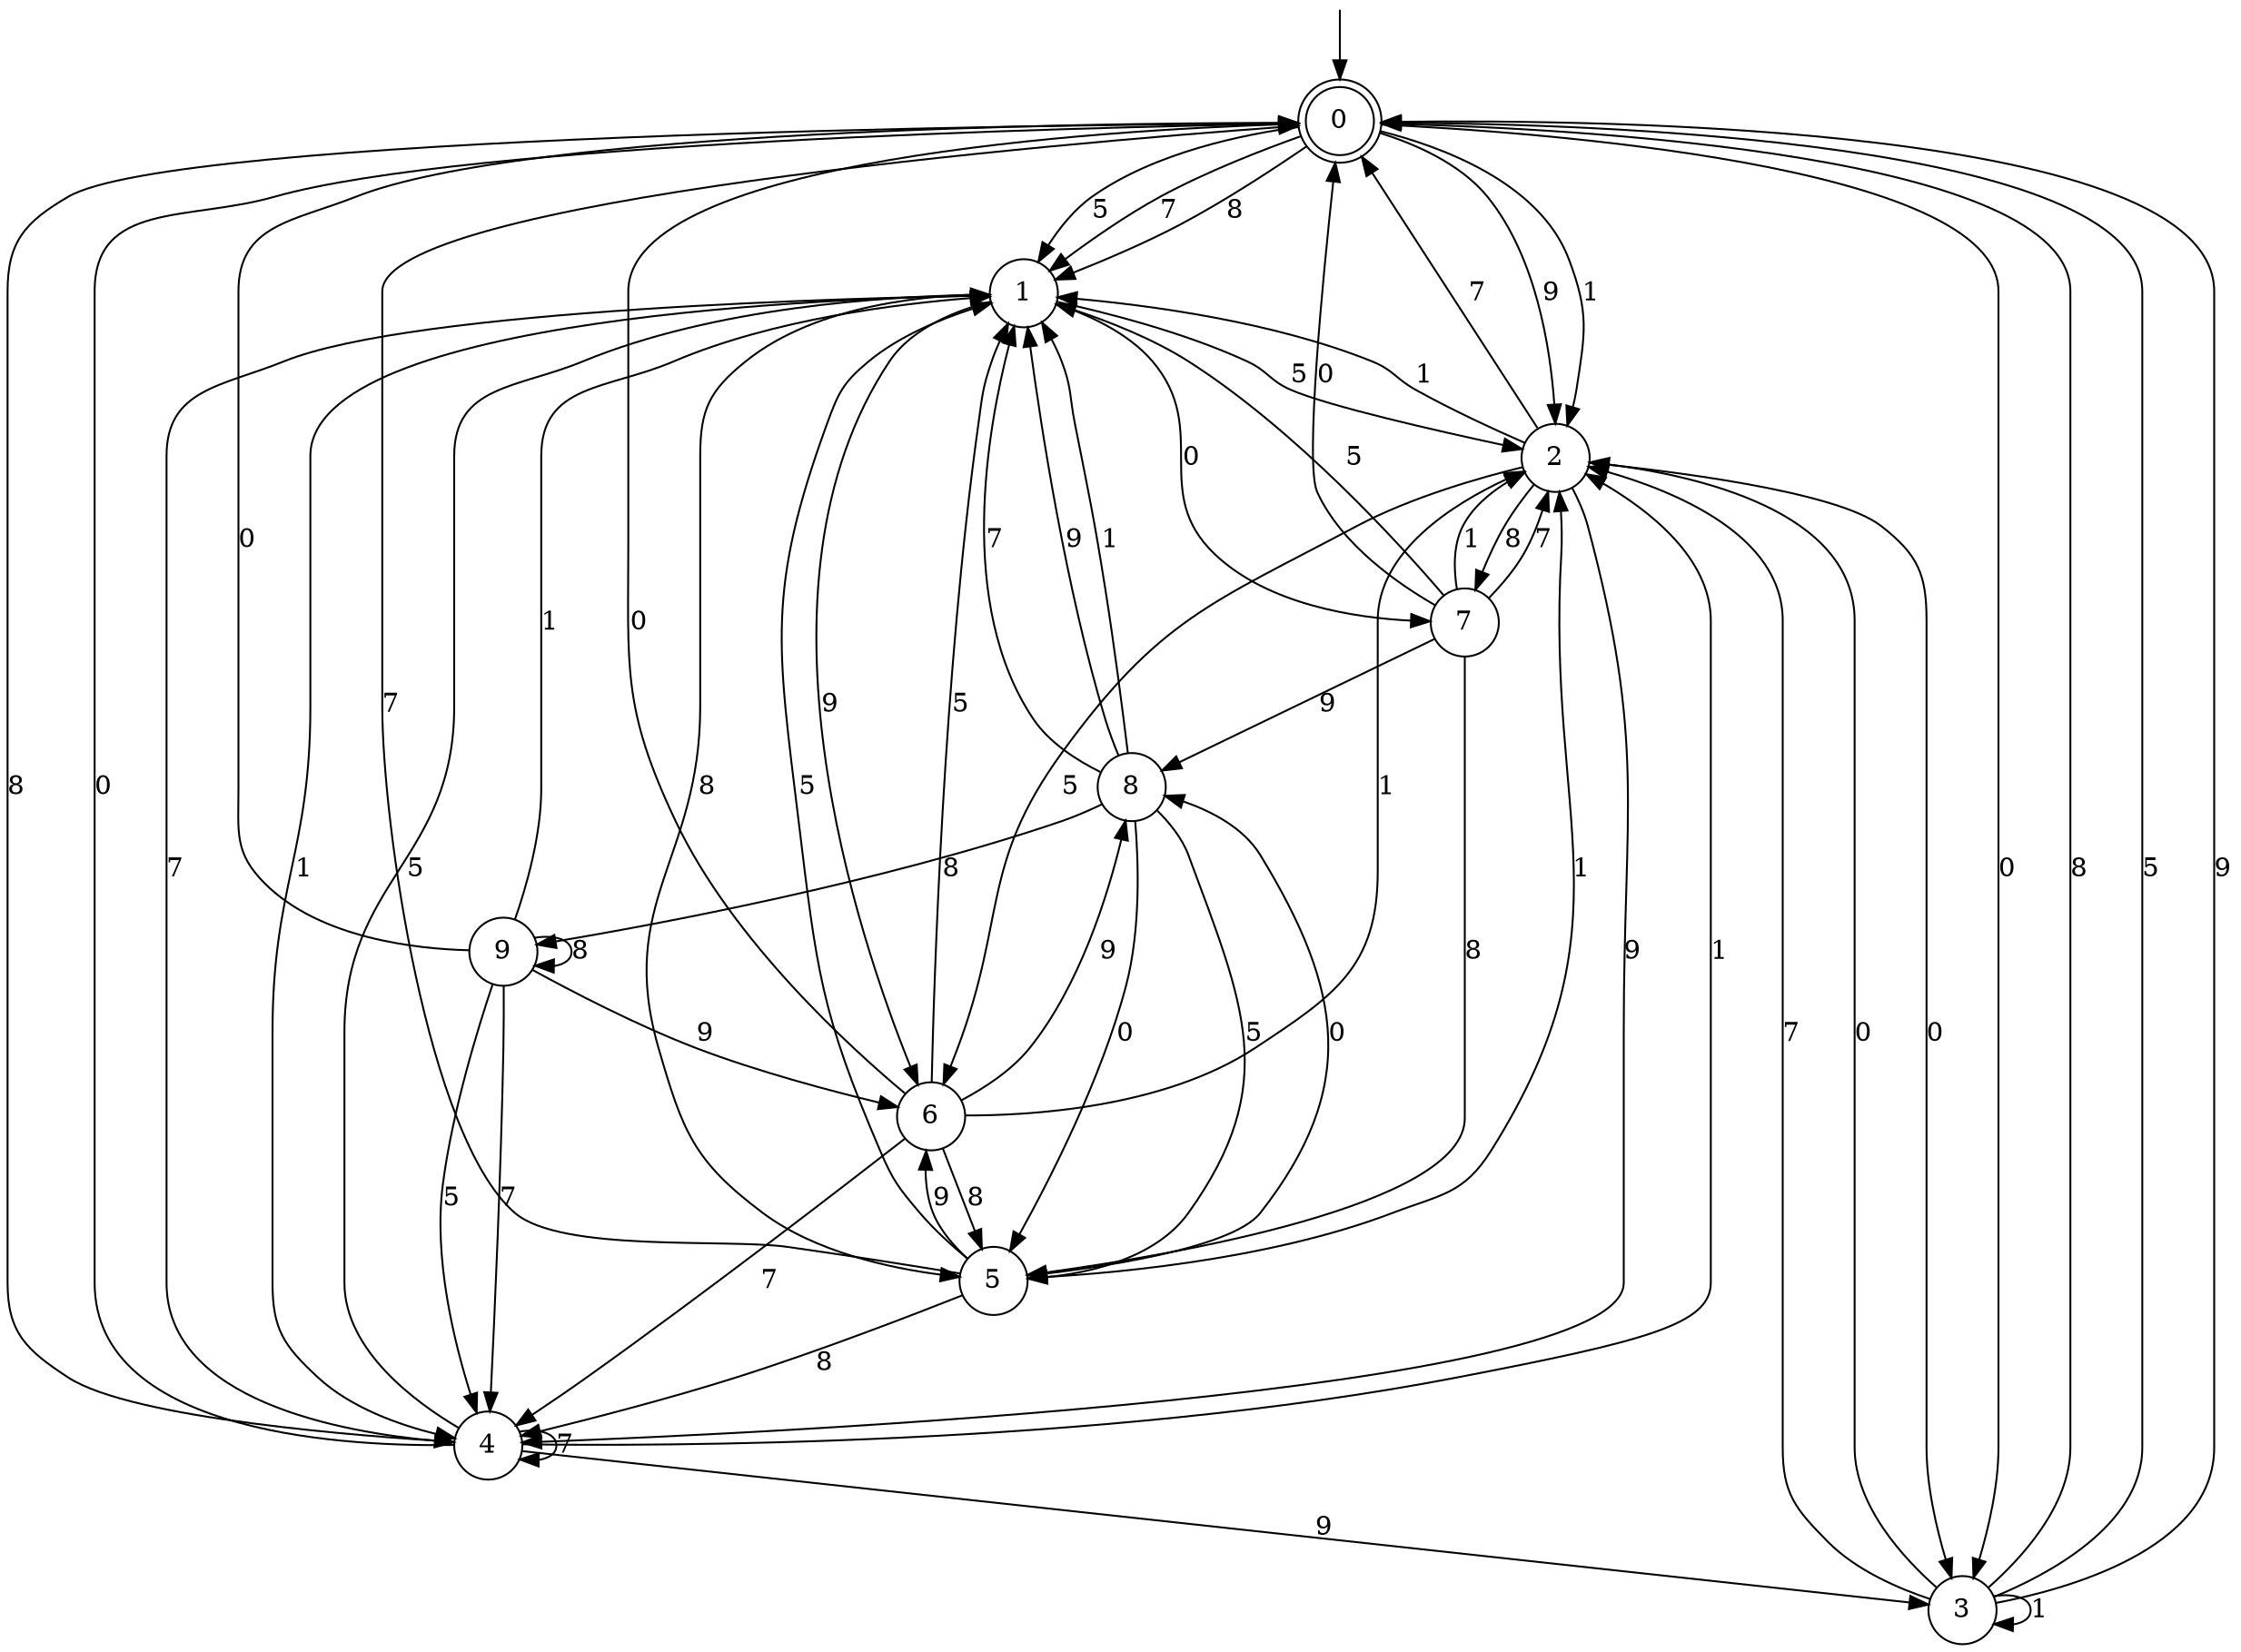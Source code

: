 digraph g {

	s0 [shape="doublecircle" label="0"];
	s1 [shape="circle" label="1"];
	s2 [shape="circle" label="2"];
	s3 [shape="circle" label="3"];
	s4 [shape="circle" label="4"];
	s5 [shape="circle" label="5"];
	s6 [shape="circle" label="6"];
	s7 [shape="circle" label="7"];
	s8 [shape="circle" label="8"];
	s9 [shape="circle" label="9"];
	s0 -> s1 [label="7"];
	s0 -> s1 [label="8"];
	s0 -> s1 [label="5"];
	s0 -> s2 [label="9"];
	s0 -> s2 [label="1"];
	s0 -> s3 [label="0"];
	s1 -> s4 [label="7"];
	s1 -> s5 [label="8"];
	s1 -> s2 [label="5"];
	s1 -> s6 [label="9"];
	s1 -> s4 [label="1"];
	s1 -> s7 [label="0"];
	s2 -> s0 [label="7"];
	s2 -> s7 [label="8"];
	s2 -> s6 [label="5"];
	s2 -> s4 [label="9"];
	s2 -> s1 [label="1"];
	s2 -> s3 [label="0"];
	s3 -> s2 [label="7"];
	s3 -> s0 [label="8"];
	s3 -> s0 [label="5"];
	s3 -> s0 [label="9"];
	s3 -> s3 [label="1"];
	s3 -> s2 [label="0"];
	s4 -> s4 [label="7"];
	s4 -> s0 [label="8"];
	s4 -> s1 [label="5"];
	s4 -> s3 [label="9"];
	s4 -> s2 [label="1"];
	s4 -> s0 [label="0"];
	s5 -> s0 [label="7"];
	s5 -> s4 [label="8"];
	s5 -> s1 [label="5"];
	s5 -> s6 [label="9"];
	s5 -> s2 [label="1"];
	s5 -> s8 [label="0"];
	s6 -> s4 [label="7"];
	s6 -> s5 [label="8"];
	s6 -> s1 [label="5"];
	s6 -> s8 [label="9"];
	s6 -> s2 [label="1"];
	s6 -> s0 [label="0"];
	s7 -> s2 [label="7"];
	s7 -> s5 [label="8"];
	s7 -> s1 [label="5"];
	s7 -> s8 [label="9"];
	s7 -> s2 [label="1"];
	s7 -> s0 [label="0"];
	s8 -> s1 [label="7"];
	s8 -> s9 [label="8"];
	s8 -> s5 [label="5"];
	s8 -> s1 [label="9"];
	s8 -> s1 [label="1"];
	s8 -> s5 [label="0"];
	s9 -> s4 [label="7"];
	s9 -> s9 [label="8"];
	s9 -> s4 [label="5"];
	s9 -> s6 [label="9"];
	s9 -> s1 [label="1"];
	s9 -> s0 [label="0"];

__start0 [label="" shape="none" width="0" height="0"];
__start0 -> s0;

}

